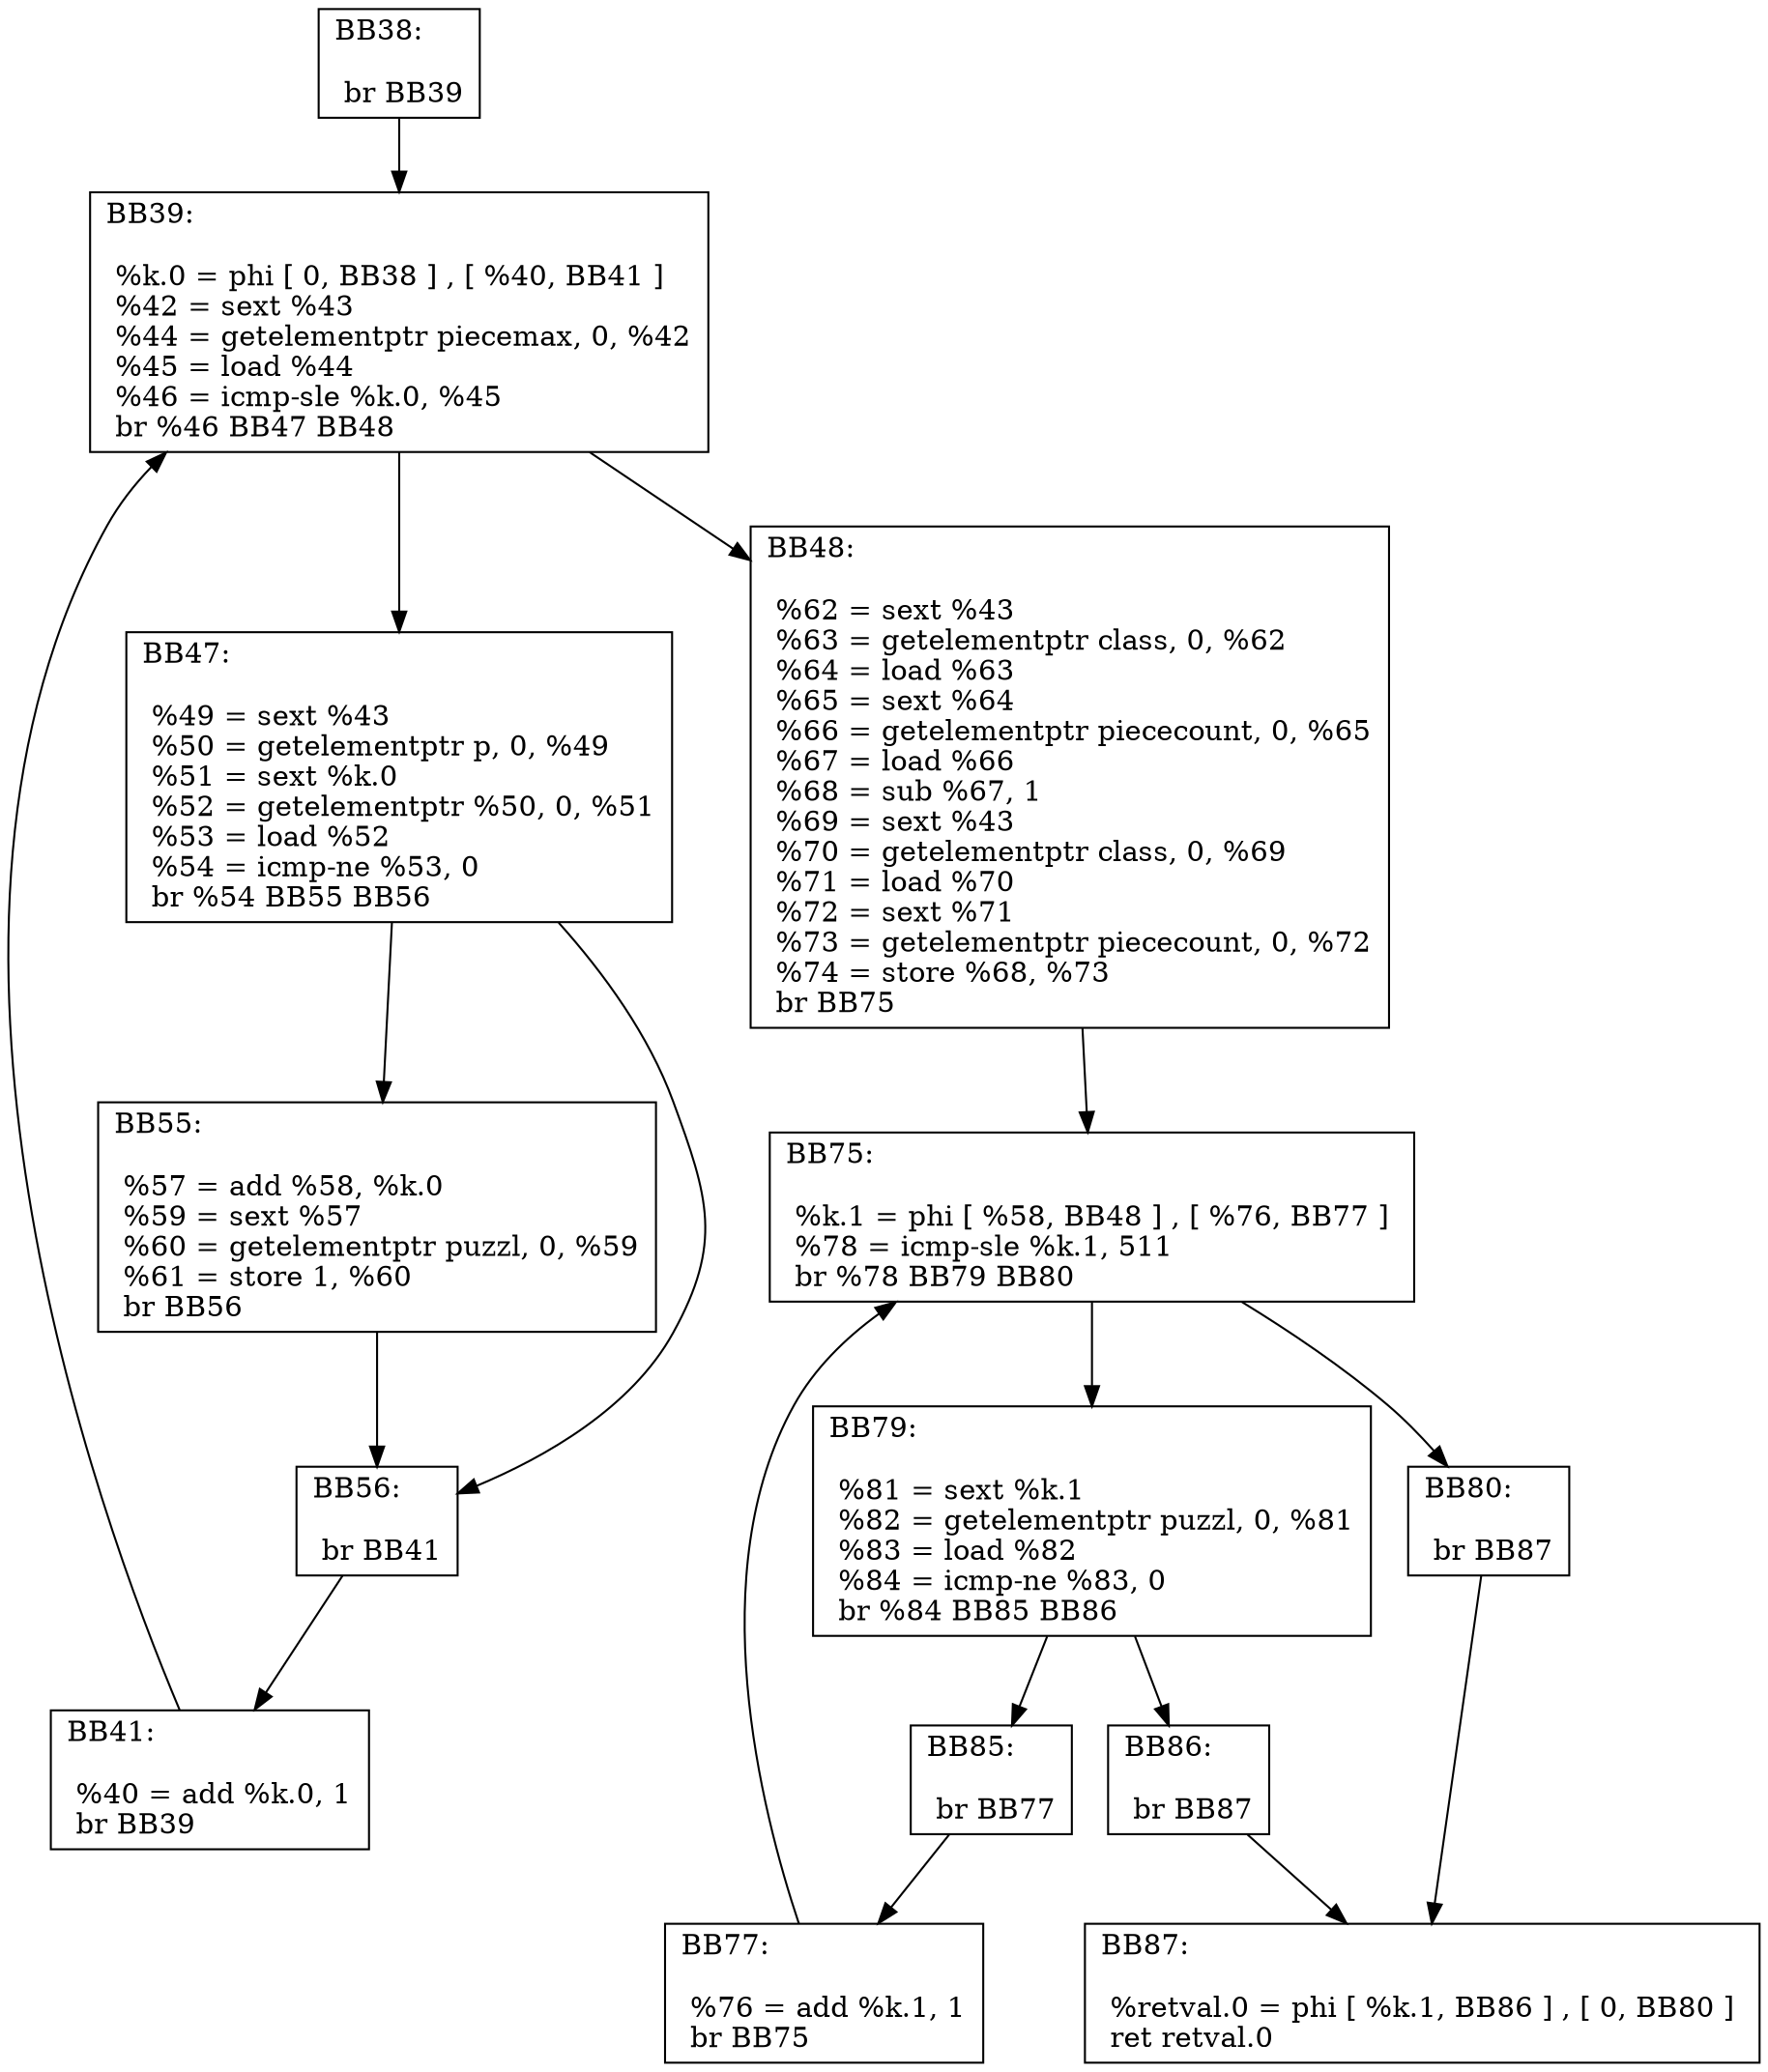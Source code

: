 digraph "CFG for 'Place' function" {
BB38 [shape=record,
    label="{BB38:\l\l
             br BB39\l
             }"];
BB38 -> BB39
BB39 [shape=record,
    label="{BB39:\l\l
             %k.0 = phi [ 0, BB38 ] , [ %40, BB41 ] \l
             %42 = sext %43\l
             %44 = getelementptr piecemax, 0, %42\l
             %45 = load %44\l
             %46 = icmp-sle %k.0, %45\l
             br %46 BB47 BB48\l
             }"];
BB39 -> BB47
BB39 -> BB48
BB47 [shape=record,
    label="{BB47:\l\l
             %49 = sext %43\l
             %50 = getelementptr p, 0, %49\l
             %51 = sext %k.0\l
             %52 = getelementptr %50, 0, %51\l
             %53 = load %52\l
             %54 = icmp-ne %53, 0\l
             br %54 BB55 BB56\l
             }"];
BB47 -> BB55
BB47 -> BB56
BB55 [shape=record,
    label="{BB55:\l\l
             %57 = add %58, %k.0\l
             %59 = sext %57\l
             %60 = getelementptr puzzl, 0, %59\l
             %61 = store 1, %60\l
             br BB56\l
             }"];
BB55 -> BB56
BB56 [shape=record,
    label="{BB56:\l\l
             br BB41\l
             }"];
BB56 -> BB41
BB41 [shape=record,
    label="{BB41:\l\l
             %40 = add %k.0, 1\l
             br BB39\l
             }"];
BB41 -> BB39
BB48 [shape=record,
    label="{BB48:\l\l
             %62 = sext %43\l
             %63 = getelementptr class, 0, %62\l
             %64 = load %63\l
             %65 = sext %64\l
             %66 = getelementptr piececount, 0, %65\l
             %67 = load %66\l
             %68 = sub %67, 1\l
             %69 = sext %43\l
             %70 = getelementptr class, 0, %69\l
             %71 = load %70\l
             %72 = sext %71\l
             %73 = getelementptr piececount, 0, %72\l
             %74 = store %68, %73\l
             br BB75\l
             }"];
BB48 -> BB75
BB75 [shape=record,
    label="{BB75:\l\l
             %k.1 = phi [ %58, BB48 ] , [ %76, BB77 ] \l
             %78 = icmp-sle %k.1, 511\l
             br %78 BB79 BB80\l
             }"];
BB75 -> BB79
BB75 -> BB80
BB79 [shape=record,
    label="{BB79:\l\l
             %81 = sext %k.1\l
             %82 = getelementptr puzzl, 0, %81\l
             %83 = load %82\l
             %84 = icmp-ne %83, 0\l
             br %84 BB85 BB86\l
             }"];
BB79 -> BB85
BB79 -> BB86
BB86 [shape=record,
    label="{BB86:\l\l
             br BB87\l
             }"];
BB86 -> BB87
BB85 [shape=record,
    label="{BB85:\l\l
             br BB77\l
             }"];
BB85 -> BB77
BB77 [shape=record,
    label="{BB77:\l\l
             %76 = add %k.1, 1\l
             br BB75\l
             }"];
BB77 -> BB75
BB80 [shape=record,
    label="{BB80:\l\l
             br BB87\l
             }"];
BB80 -> BB87
BB87 [shape=record,
    label="{BB87:\l\l
             %retval.0 = phi [ %k.1, BB86 ] , [ 0, BB80 ] \l
             ret retval.0\l
             }"];
}